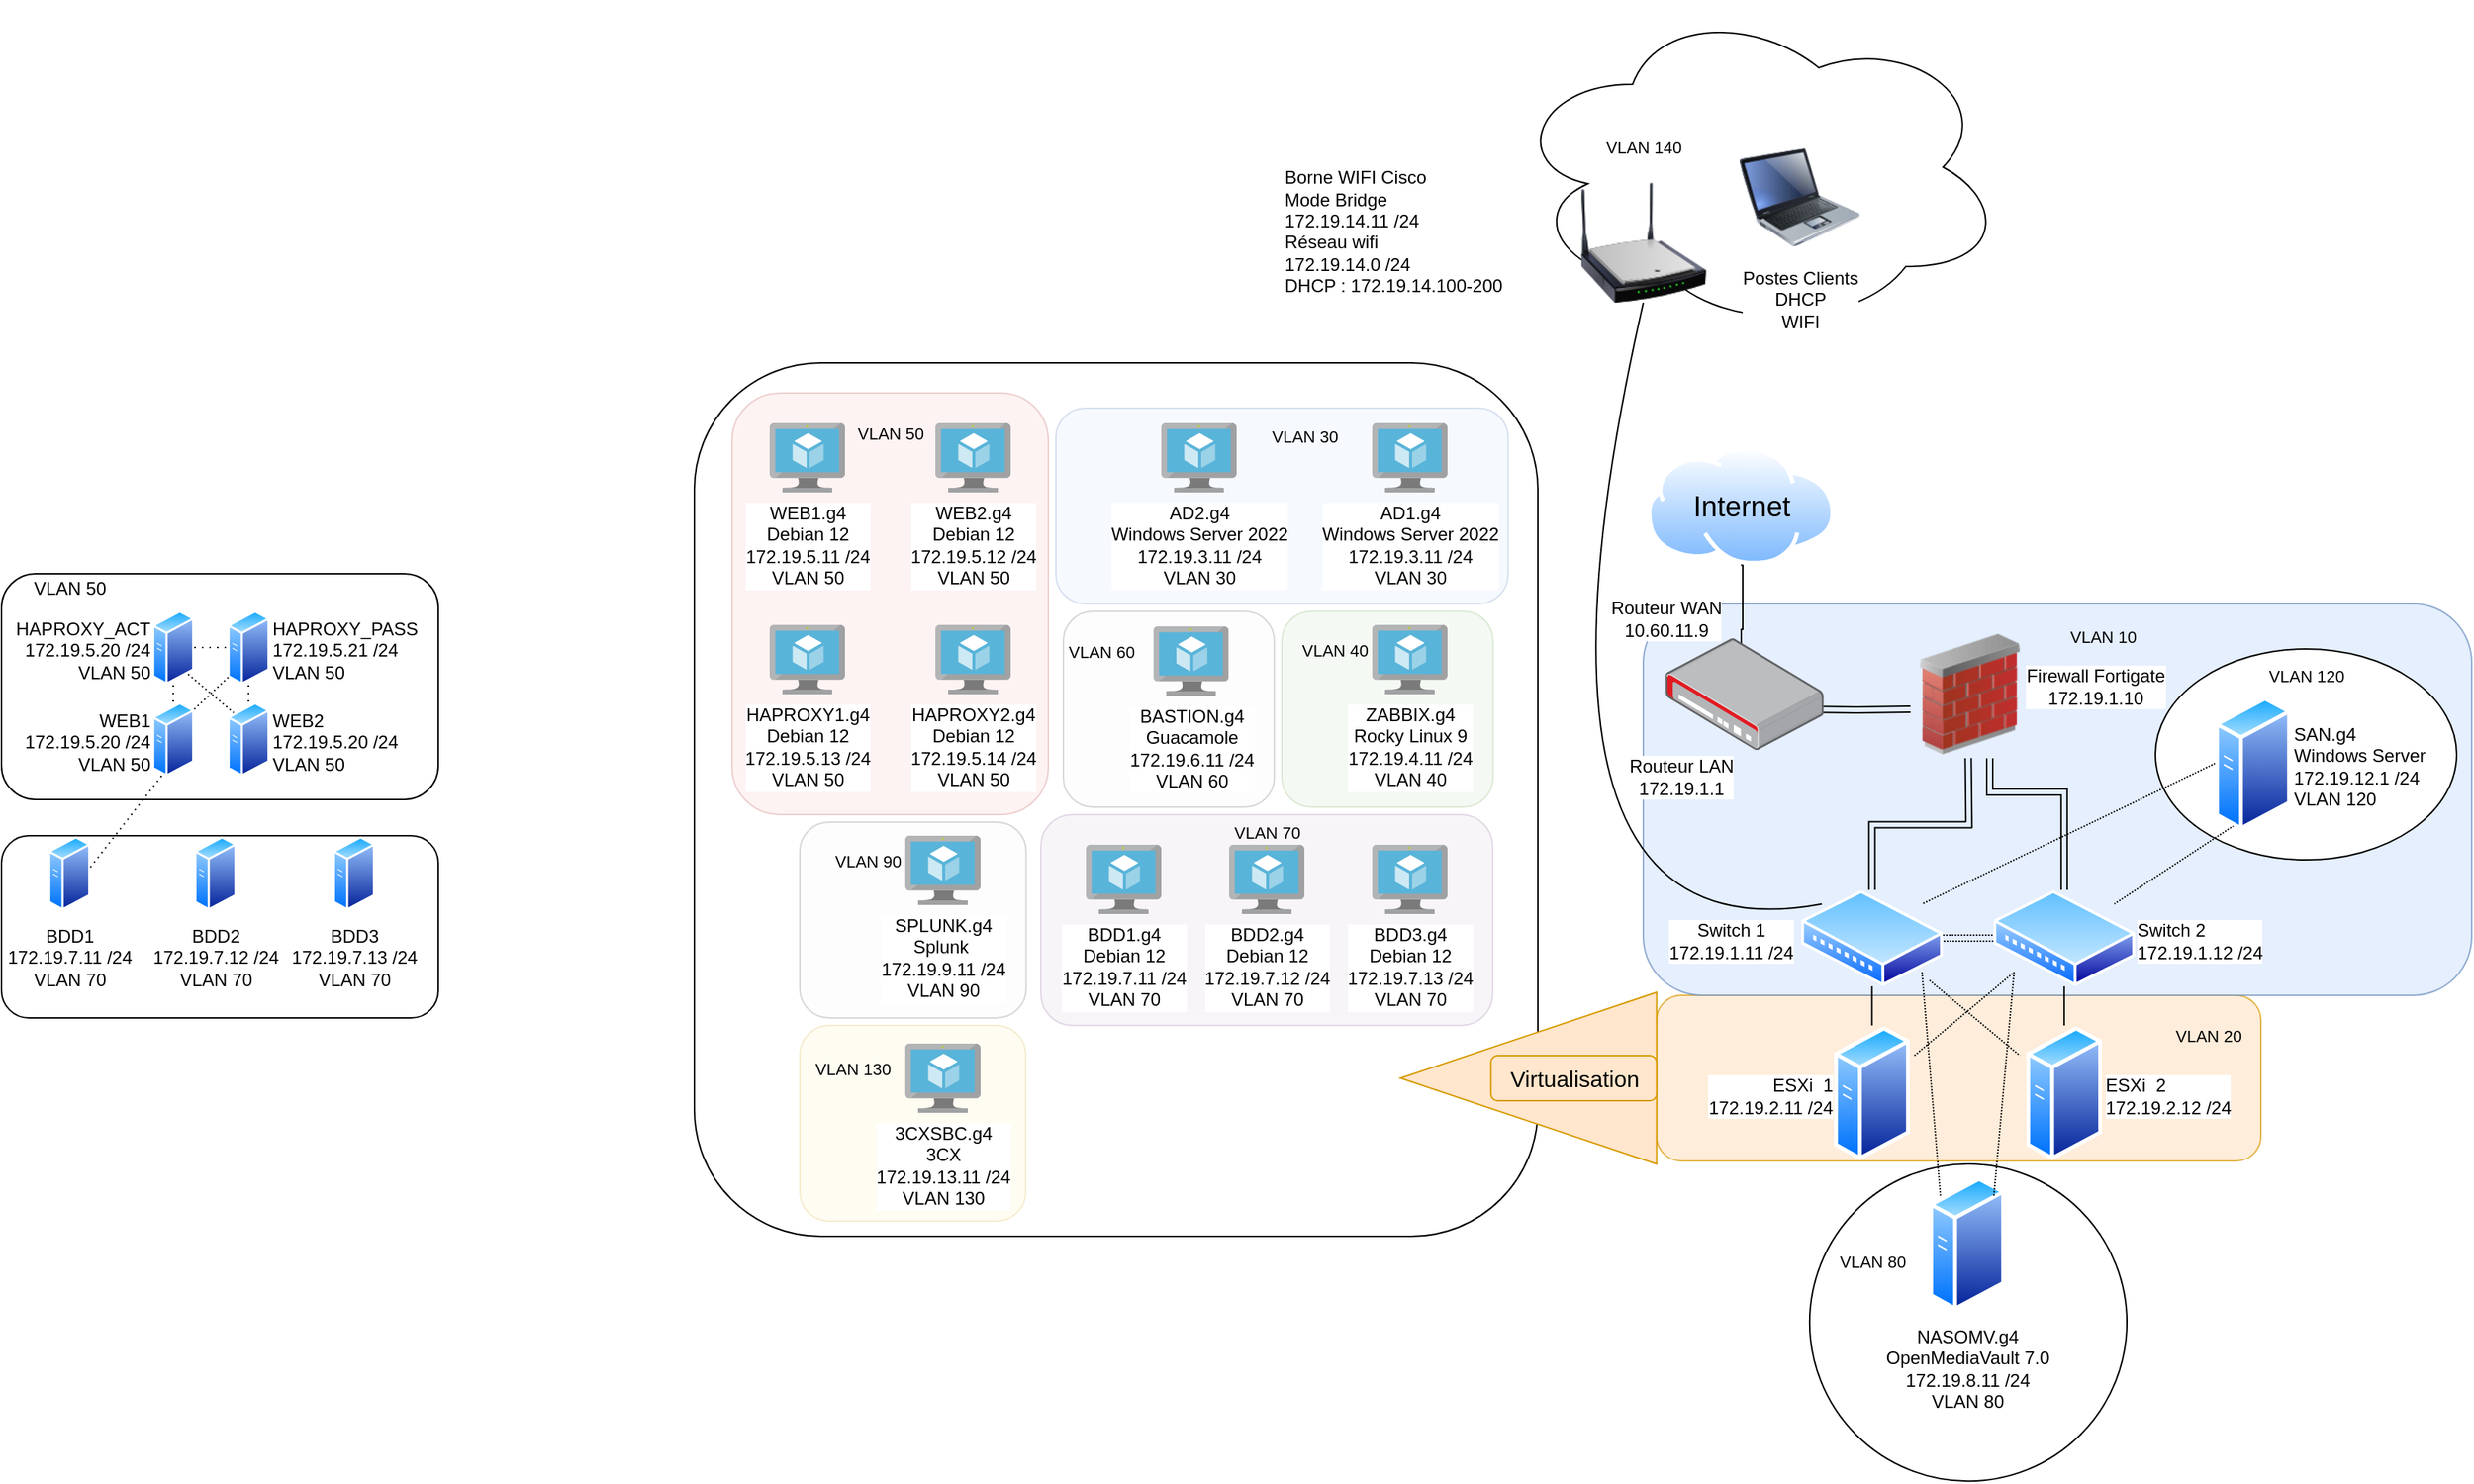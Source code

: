<mxfile version="24.0.4" type="github">
  <diagram id="6a731a19-8d31-9384-78a2-239565b7b9f0" name="Page-1">
    <mxGraphModel dx="1510" dy="355" grid="1" gridSize="10" guides="1" tooltips="1" connect="1" arrows="1" fold="1" page="1" pageScale="1" pageWidth="827" pageHeight="1169" background="none" math="0" shadow="0">
      <root>
        <mxCell id="0" />
        <mxCell id="1" parent="0" />
        <mxCell id="wJu-3R8auVmLP37UFHNM-27" value="" style="rounded=1;whiteSpace=wrap;html=1;" vertex="1" parent="1">
          <mxGeometry x="-740" y="450" width="290" height="150" as="geometry" />
        </mxCell>
        <mxCell id="tuR7kRBJpSU3F783J2GU-47" value="" style="ellipse;whiteSpace=wrap;html=1;aspect=fixed;" parent="1" vertex="1">
          <mxGeometry x="460.43" y="842" width="210.6" height="210.6" as="geometry" />
        </mxCell>
        <mxCell id="tuR7kRBJpSU3F783J2GU-42" value="NASOMV.g4&lt;br&gt;OpenMediaVault &lt;span class=&quot;w8qArf&quot;&gt;&lt;/span&gt;&lt;span&gt;&lt;span class=&quot;LrzXr kno-fv wHYlTd z8gr9e&quot;&gt;7.0&lt;/span&gt;&lt;/span&gt;&lt;div&gt;172.19.8.11 /24&lt;/div&gt;&lt;div&gt;VLAN 80&lt;br&gt; &lt;/div&gt;" style="image;aspect=fixed;perimeter=ellipsePerimeter;html=1;align=center;shadow=0;dashed=0;spacingTop=3;image=img/lib/active_directory/generic_server.svg;labelPosition=center;verticalLabelPosition=bottom;verticalAlign=top;" parent="1" vertex="1">
          <mxGeometry x="539.8" y="850" width="50.4" height="90" as="geometry" />
        </mxCell>
        <mxCell id="gzjT-cttMb3SWeKKo4pO-48" value="" style="rounded=1;whiteSpace=wrap;html=1;" parent="1" vertex="1">
          <mxGeometry x="-280" y="310" width="560" height="580" as="geometry" />
        </mxCell>
        <mxCell id="tuR7kRBJpSU3F783J2GU-5" value="" style="rounded=1;whiteSpace=wrap;html=1;fillColor=#dae8fc;strokeColor=#6c8ebf;opacity=25;" parent="1" vertex="1">
          <mxGeometry x="-40" y="340" width="300.25" height="130" as="geometry" />
        </mxCell>
        <mxCell id="gzjT-cttMb3SWeKKo4pO-51" value="" style="rounded=1;whiteSpace=wrap;html=1;opacity=70;fillColor=#ffe6cc;strokeColor=#d79b00;" parent="1" vertex="1">
          <mxGeometry x="358.81" y="730" width="401.19" height="110" as="geometry" />
        </mxCell>
        <mxCell id="gzjT-cttMb3SWeKKo4pO-50" value="" style="rounded=1;whiteSpace=wrap;html=1;opacity=70;fillColor=#dae8fc;strokeColor=#6c8ebf;" parent="1" vertex="1">
          <mxGeometry x="350" y="470" width="550" height="260" as="geometry" />
        </mxCell>
        <mxCell id="Wmm3kkMzlQUYRXntBYTg-2259" value="&lt;div&gt;AD1.g4&lt;/div&gt;Windows Server 2022&lt;br&gt;&lt;div&gt;172.19.3.11 /24&lt;/div&gt;&lt;div&gt;VLAN 30&lt;br&gt; &lt;/div&gt;" style="image;sketch=0;aspect=fixed;html=1;points=[];align=center;fontSize=12;image=img/lib/mscae/Virtual_Machine.svg;" parent="1" vertex="1">
          <mxGeometry x="170" y="350" width="50" height="46" as="geometry" />
        </mxCell>
        <mxCell id="gzjT-cttMb3SWeKKo4pO-6" style="edgeStyle=orthogonalEdgeStyle;rounded=0;orthogonalLoop=1;jettySize=auto;html=1;exitX=0.5;exitY=1;exitDx=0;exitDy=0;strokeColor=default;endArrow=none;endFill=0;" parent="1" source="gzjT-cttMb3SWeKKo4pO-1" edge="1">
          <mxGeometry relative="1" as="geometry">
            <Array as="points">
              <mxPoint x="416" y="487" />
              <mxPoint x="415" y="487" />
            </Array>
            <mxPoint x="415.034" y="500" as="targetPoint" />
          </mxGeometry>
        </mxCell>
        <mxCell id="gzjT-cttMb3SWeKKo4pO-1" value="Internet" style="image;aspect=fixed;perimeter=ellipsePerimeter;html=1;align=center;shadow=0;dashed=0;spacingTop=3;image=img/lib/active_directory/internet_cloud.svg;horizontal=1;verticalAlign=middle;labelPosition=center;verticalLabelPosition=middle;labelBackgroundColor=none;fontSize=19;" parent="1" vertex="1">
          <mxGeometry x="352.37" y="365.7" width="124.75" height="78.59" as="geometry" />
        </mxCell>
        <mxCell id="gzjT-cttMb3SWeKKo4pO-14" style="edgeStyle=orthogonalEdgeStyle;rounded=0;orthogonalLoop=1;jettySize=auto;html=1;exitX=1;exitY=0.5;exitDx=0;exitDy=0;endArrow=none;endFill=0;shape=link;entryX=0.005;entryY=0.625;entryDx=0;entryDy=0;entryPerimeter=0;" parent="1" target="DeXIBi9m1DXLvI47RcAH-1" edge="1">
          <mxGeometry relative="1" as="geometry">
            <mxPoint x="510" y="540" as="targetPoint" />
            <mxPoint x="454.75" y="540" as="sourcePoint" />
          </mxGeometry>
        </mxCell>
        <mxCell id="gzjT-cttMb3SWeKKo4pO-5" value="Routeur WAN&lt;br&gt;10.60.11.9" style="text;html=1;align=center;verticalAlign=middle;resizable=0;points=[];autosize=1;strokeColor=none;fillColor=none;labelBackgroundColor=default;" parent="1" vertex="1">
          <mxGeometry x="315" y="460" width="100" height="40" as="geometry" />
        </mxCell>
        <mxCell id="gzjT-cttMb3SWeKKo4pO-19" style="edgeStyle=orthogonalEdgeStyle;rounded=0;orthogonalLoop=1;jettySize=auto;html=1;exitX=1;exitY=0.5;exitDx=0;exitDy=0;entryX=0;entryY=0.5;entryDx=0;entryDy=0;endArrow=none;endFill=0;dashed=1;dashPattern=1 1;shape=link;" parent="1" source="gzjT-cttMb3SWeKKo4pO-15" target="gzjT-cttMb3SWeKKo4pO-18" edge="1">
          <mxGeometry relative="1" as="geometry" />
        </mxCell>
        <mxCell id="gzjT-cttMb3SWeKKo4pO-23" style="edgeStyle=orthogonalEdgeStyle;rounded=0;orthogonalLoop=1;jettySize=auto;html=1;exitX=0.5;exitY=0;exitDx=0;exitDy=0;endArrow=none;endFill=0;shape=link;" parent="1" source="gzjT-cttMb3SWeKKo4pO-15" edge="1">
          <mxGeometry relative="1" as="geometry">
            <mxPoint x="565.724" y="572.45" as="targetPoint" />
          </mxGeometry>
        </mxCell>
        <mxCell id="gzjT-cttMb3SWeKKo4pO-15" value="Switch 1 &lt;br&gt;&lt;div&gt;172.19.1.11 /24&lt;/div&gt;" style="image;aspect=fixed;perimeter=ellipsePerimeter;html=1;align=center;shadow=0;dashed=0;spacingTop=3;image=img/lib/active_directory/wiring_hub.svg;labelPosition=left;verticalLabelPosition=middle;verticalAlign=middle;" parent="1" vertex="1">
          <mxGeometry x="454.75" y="660" width="94.12" height="64" as="geometry" />
        </mxCell>
        <mxCell id="gzjT-cttMb3SWeKKo4pO-24" style="edgeStyle=orthogonalEdgeStyle;rounded=0;orthogonalLoop=1;jettySize=auto;html=1;exitX=0.5;exitY=0;exitDx=0;exitDy=0;endArrow=none;endFill=0;shape=link;" parent="1" source="gzjT-cttMb3SWeKKo4pO-18" edge="1">
          <mxGeometry relative="1" as="geometry">
            <mxPoint x="580" y="572.45" as="targetPoint" />
            <Array as="points">
              <mxPoint x="629" y="595" />
              <mxPoint x="580" y="595" />
            </Array>
          </mxGeometry>
        </mxCell>
        <mxCell id="gzjT-cttMb3SWeKKo4pO-18" value="&lt;div&gt;Switch 2&lt;/div&gt;&lt;div&gt;172.19.1.12  /24&lt;/div&gt;" style="image;aspect=fixed;perimeter=ellipsePerimeter;html=1;align=left;shadow=0;dashed=0;spacingTop=3;image=img/lib/active_directory/wiring_hub.svg;labelPosition=right;verticalLabelPosition=middle;verticalAlign=middle;" parent="1" vertex="1">
          <mxGeometry x="582.37" y="660" width="94.12" height="64" as="geometry" />
        </mxCell>
        <mxCell id="gzjT-cttMb3SWeKKo4pO-29" style="edgeStyle=orthogonalEdgeStyle;rounded=0;orthogonalLoop=1;jettySize=auto;html=1;exitX=0.5;exitY=0;exitDx=0;exitDy=0;entryX=0.5;entryY=1;entryDx=0;entryDy=0;endArrow=none;endFill=0;" parent="1" source="gzjT-cttMb3SWeKKo4pO-25" target="gzjT-cttMb3SWeKKo4pO-15" edge="1">
          <mxGeometry relative="1" as="geometry" />
        </mxCell>
        <mxCell id="tuR7kRBJpSU3F783J2GU-45" style="edgeStyle=none;curved=1;rounded=0;orthogonalLoop=1;jettySize=auto;html=1;exitX=1;exitY=1;exitDx=0;exitDy=0;entryX=0;entryY=0;entryDx=0;entryDy=0;fontSize=12;startSize=8;endSize=8;endArrow=none;endFill=0;dashed=1;dashPattern=1 1;" parent="1" source="gzjT-cttMb3SWeKKo4pO-15" target="tuR7kRBJpSU3F783J2GU-42" edge="1">
          <mxGeometry relative="1" as="geometry" />
        </mxCell>
        <mxCell id="gzjT-cttMb3SWeKKo4pO-25" value="ESXi&amp;nbsp; 1&lt;br&gt;172.19.2.11 /24" style="image;aspect=fixed;perimeter=ellipsePerimeter;html=1;align=right;shadow=0;dashed=0;spacingTop=3;image=img/lib/active_directory/generic_server.svg;labelPosition=left;verticalLabelPosition=middle;verticalAlign=middle;" parent="1" vertex="1">
          <mxGeometry x="476.61" y="750" width="50.4" height="90" as="geometry" />
        </mxCell>
        <mxCell id="gzjT-cttMb3SWeKKo4pO-30" style="edgeStyle=orthogonalEdgeStyle;rounded=0;orthogonalLoop=1;jettySize=auto;html=1;exitX=0.5;exitY=0;exitDx=0;exitDy=0;entryX=0.5;entryY=1;entryDx=0;entryDy=0;endArrow=none;endFill=0;" parent="1" source="gzjT-cttMb3SWeKKo4pO-26" target="gzjT-cttMb3SWeKKo4pO-18" edge="1">
          <mxGeometry relative="1" as="geometry" />
        </mxCell>
        <mxCell id="tuR7kRBJpSU3F783J2GU-46" style="edgeStyle=none;curved=1;rounded=0;orthogonalLoop=1;jettySize=auto;html=1;exitX=0;exitY=1;exitDx=0;exitDy=0;entryX=1;entryY=0;entryDx=0;entryDy=0;fontSize=12;startSize=8;endSize=8;endArrow=none;endFill=0;dashed=1;dashPattern=1 1;" parent="1" source="gzjT-cttMb3SWeKKo4pO-18" target="tuR7kRBJpSU3F783J2GU-42" edge="1">
          <mxGeometry relative="1" as="geometry" />
        </mxCell>
        <mxCell id="gzjT-cttMb3SWeKKo4pO-26" value="ESXi&amp;nbsp; 2&lt;br&gt;&lt;div&gt;172.19.2.12 /24&lt;/div&gt;" style="image;aspect=fixed;perimeter=ellipsePerimeter;html=1;align=left;shadow=0;dashed=0;spacingTop=3;image=img/lib/active_directory/generic_server.svg;labelPosition=right;verticalLabelPosition=middle;verticalAlign=middle;" parent="1" vertex="1">
          <mxGeometry x="604.23" y="750" width="50.4" height="90" as="geometry" />
        </mxCell>
        <mxCell id="gzjT-cttMb3SWeKKo4pO-34" value="" style="edgeStyle=none;orthogonalLoop=1;jettySize=auto;html=1;rounded=0;entryX=0;entryY=1;entryDx=0;entryDy=0;endArrow=none;endFill=0;dashed=1;dashPattern=1 1;" parent="1" target="gzjT-cttMb3SWeKKo4pO-18" edge="1">
          <mxGeometry width="100" relative="1" as="geometry">
            <mxPoint x="530" y="770" as="sourcePoint" />
            <mxPoint x="330" y="820" as="targetPoint" />
            <Array as="points" />
          </mxGeometry>
        </mxCell>
        <mxCell id="gzjT-cttMb3SWeKKo4pO-35" value="" style="edgeStyle=none;orthogonalLoop=1;jettySize=auto;html=1;rounded=0;endArrow=none;endFill=0;dashed=1;dashPattern=1 1;" parent="1" edge="1">
          <mxGeometry width="100" relative="1" as="geometry">
            <mxPoint x="540" y="720" as="sourcePoint" />
            <mxPoint x="600" y="770" as="targetPoint" />
            <Array as="points" />
          </mxGeometry>
        </mxCell>
        <mxCell id="gzjT-cttMb3SWeKKo4pO-43" value="" style="triangle;whiteSpace=wrap;html=1;rotation=-180;fillColor=#ffe6cc;strokeColor=#d79b00;" parent="1" vertex="1">
          <mxGeometry x="188.81" y="728" width="170" height="114" as="geometry" />
        </mxCell>
        <mxCell id="gzjT-cttMb3SWeKKo4pO-45" value="&lt;div style=&quot;font-size: 15px;&quot;&gt;Virtualisation&lt;/div&gt;" style="text;html=1;align=center;verticalAlign=middle;resizable=0;points=[];autosize=1;strokeColor=#d79b00;fillColor=#ffe6cc;strokeWidth=1;perimeterSpacing=1;rounded=1;glass=0;shadow=0;textShadow=0;fontSize=30;" parent="1" vertex="1">
          <mxGeometry x="248.81" y="770" width="110" height="30" as="geometry" />
        </mxCell>
        <mxCell id="tuR7kRBJpSU3F783J2GU-1" value="AD2.g4&lt;br&gt;Windows Server 2022&lt;br&gt;&lt;div&gt;172.19.3.11 /24&lt;/div&gt;&lt;div&gt;VLAN 30&lt;br&gt; &lt;/div&gt;" style="image;sketch=0;aspect=fixed;html=1;points=[];align=center;fontSize=12;image=img/lib/mscae/Virtual_Machine.svg;" parent="1" vertex="1">
          <mxGeometry x="30" y="350" width="50" height="46" as="geometry" />
        </mxCell>
        <mxCell id="tuR7kRBJpSU3F783J2GU-6" value="&lt;font style=&quot;font-size: 11px;&quot;&gt;VLAN 30&lt;/font&gt;" style="text;html=1;align=center;verticalAlign=middle;resizable=0;points=[];autosize=1;strokeColor=none;fillColor=none;fontSize=16;" parent="1" vertex="1">
          <mxGeometry x="90" y="342.45" width="70" height="30" as="geometry" />
        </mxCell>
        <mxCell id="tuR7kRBJpSU3F783J2GU-7" value="&lt;div&gt;&lt;font style=&quot;font-size: 11px;&quot;&gt;VLAN 20&lt;/font&gt;&lt;/div&gt;" style="text;html=1;align=center;verticalAlign=middle;resizable=0;points=[];autosize=1;strokeColor=none;fillColor=none;fontSize=16;" parent="1" vertex="1">
          <mxGeometry x="690" y="740" width="70" height="30" as="geometry" />
        </mxCell>
        <mxCell id="tuR7kRBJpSU3F783J2GU-8" value="&lt;font style=&quot;font-size: 11px;&quot;&gt;VLAN 10&lt;/font&gt;" style="text;html=1;align=center;verticalAlign=middle;resizable=0;points=[];autosize=1;strokeColor=none;fillColor=none;fontSize=16;" parent="1" vertex="1">
          <mxGeometry x="620" y="475.0" width="70" height="30" as="geometry" />
        </mxCell>
        <mxCell id="tuR7kRBJpSU3F783J2GU-9" value="" style="rounded=1;whiteSpace=wrap;html=1;fillColor=#d5e8d4;strokeColor=#82b366;opacity=25;" parent="1" vertex="1">
          <mxGeometry x="110" y="475" width="140.25" height="130" as="geometry" />
        </mxCell>
        <mxCell id="tuR7kRBJpSU3F783J2GU-10" value="ZABBIX.g4&lt;br&gt;Rocky Linux 9&lt;br&gt;&lt;div&gt;172.19.4.11 /24&lt;/div&gt;&lt;div&gt;VLAN 40&lt;br&gt; &lt;/div&gt;" style="image;sketch=0;aspect=fixed;html=1;points=[];align=center;fontSize=12;image=img/lib/mscae/Virtual_Machine.svg;" parent="1" vertex="1">
          <mxGeometry x="170" y="484" width="50" height="46" as="geometry" />
        </mxCell>
        <mxCell id="tuR7kRBJpSU3F783J2GU-19" value="" style="rounded=1;whiteSpace=wrap;html=1;opacity=25;fillColor=#f8cecc;strokeColor=#b85450;" parent="1" vertex="1">
          <mxGeometry x="-255" y="330" width="210" height="280" as="geometry" />
        </mxCell>
        <mxCell id="tuR7kRBJpSU3F783J2GU-11" value="&lt;font style=&quot;font-size: 11px;&quot;&gt;VLAN 40&lt;/font&gt;" style="text;html=1;align=center;verticalAlign=middle;resizable=0;points=[];autosize=1;strokeColor=none;fillColor=none;fontSize=16;" parent="1" vertex="1">
          <mxGeometry x="110" y="484" width="70" height="30" as="geometry" />
        </mxCell>
        <mxCell id="tuR7kRBJpSU3F783J2GU-15" value="WEB1.g4&lt;br&gt;Debian 12&lt;br&gt;&lt;div&gt;172.19.5.11 /24&lt;/div&gt;&lt;div&gt;VLAN 50&lt;br&gt; &lt;/div&gt;" style="image;sketch=0;aspect=fixed;html=1;points=[];align=center;fontSize=12;image=img/lib/mscae/Virtual_Machine.svg;" parent="1" vertex="1">
          <mxGeometry x="-230" y="350" width="50" height="46" as="geometry" />
        </mxCell>
        <mxCell id="tuR7kRBJpSU3F783J2GU-16" value="WEB2.g4&lt;br&gt;Debian 12&lt;br&gt;&lt;div&gt;172.19.5.12 /24&lt;/div&gt;&lt;div&gt;VLAN 50&lt;br&gt; &lt;/div&gt;" style="image;sketch=0;aspect=fixed;html=1;points=[];align=center;fontSize=12;image=img/lib/mscae/Virtual_Machine.svg;" parent="1" vertex="1">
          <mxGeometry x="-120" y="350" width="50" height="46" as="geometry" />
        </mxCell>
        <mxCell id="tuR7kRBJpSU3F783J2GU-17" value="HAPROXY1.g4&lt;br&gt;Debian 12&lt;br&gt;&lt;div&gt;172.19.5.13 /24&lt;/div&gt;&lt;div&gt;VLAN 50&lt;br&gt; &lt;/div&gt;" style="image;sketch=0;aspect=fixed;html=1;points=[];align=center;fontSize=12;image=img/lib/mscae/Virtual_Machine.svg;" parent="1" vertex="1">
          <mxGeometry x="-230" y="484" width="50" height="46" as="geometry" />
        </mxCell>
        <mxCell id="tuR7kRBJpSU3F783J2GU-18" value="HAPROXY2.g4&lt;br&gt;Debian 12&lt;br&gt;&lt;div&gt;172.19.5.14 /24&lt;/div&gt;&lt;div&gt;VLAN 50&lt;br&gt; &lt;/div&gt;" style="image;sketch=0;aspect=fixed;html=1;points=[];align=center;fontSize=12;image=img/lib/mscae/Virtual_Machine.svg;" parent="1" vertex="1">
          <mxGeometry x="-120" y="484" width="50" height="46" as="geometry" />
        </mxCell>
        <mxCell id="tuR7kRBJpSU3F783J2GU-20" value="&lt;font style=&quot;font-size: 11px;&quot;&gt;VLAN 50&lt;/font&gt;" style="text;html=1;align=center;verticalAlign=middle;resizable=0;points=[];autosize=1;strokeColor=none;fillColor=none;fontSize=16;" parent="1" vertex="1">
          <mxGeometry x="-185" y="340" width="70" height="30" as="geometry" />
        </mxCell>
        <mxCell id="tuR7kRBJpSU3F783J2GU-26" value="" style="rounded=1;whiteSpace=wrap;html=1;fillColor=#e1d5e7;strokeColor=#9673a6;opacity=25;" parent="1" vertex="1">
          <mxGeometry x="-50" y="610" width="300" height="140" as="geometry" />
        </mxCell>
        <mxCell id="tuR7kRBJpSU3F783J2GU-21" value="BDD1.g4&lt;br&gt;Debian 12&lt;br&gt;&lt;div&gt;172.19.7.11 /24&lt;/div&gt;&lt;div&gt;VLAN 70&lt;br&gt; &lt;/div&gt;" style="image;sketch=0;aspect=fixed;html=1;points=[];align=center;fontSize=12;image=img/lib/mscae/Virtual_Machine.svg;" parent="1" vertex="1">
          <mxGeometry x="-20" y="630" width="50" height="46" as="geometry" />
        </mxCell>
        <mxCell id="tuR7kRBJpSU3F783J2GU-24" value="BDD2.g4&lt;br&gt;Debian 12&lt;br&gt;&lt;div&gt;172.19.7.12 /24&lt;/div&gt;&lt;div&gt;VLAN 70&lt;br&gt; &lt;/div&gt;" style="image;sketch=0;aspect=fixed;html=1;points=[];align=center;fontSize=12;image=img/lib/mscae/Virtual_Machine.svg;" parent="1" vertex="1">
          <mxGeometry x="75" y="630" width="50" height="46" as="geometry" />
        </mxCell>
        <mxCell id="tuR7kRBJpSU3F783J2GU-25" value="BDD3.g4&lt;br&gt;Debian 12&lt;br&gt;&lt;div&gt;172.19.7.13 /24&lt;/div&gt;&lt;div&gt;VLAN 70&lt;br&gt; &lt;/div&gt;" style="image;sketch=0;aspect=fixed;html=1;points=[];align=center;fontSize=12;image=img/lib/mscae/Virtual_Machine.svg;" parent="1" vertex="1">
          <mxGeometry x="170" y="630" width="50" height="46" as="geometry" />
        </mxCell>
        <mxCell id="tuR7kRBJpSU3F783J2GU-28" value="&lt;font style=&quot;font-size: 11px;&quot;&gt;VLAN 70&lt;/font&gt;" style="text;html=1;align=center;verticalAlign=middle;resizable=0;points=[];autosize=1;strokeColor=none;fillColor=none;fontSize=16;" parent="1" vertex="1">
          <mxGeometry x="65" y="605" width="70" height="30" as="geometry" />
        </mxCell>
        <mxCell id="tuR7kRBJpSU3F783J2GU-30" value="&lt;font style=&quot;font-size: 11px;&quot;&gt;VLAN 80&lt;/font&gt;" style="text;html=1;align=center;verticalAlign=middle;resizable=0;points=[];autosize=1;strokeColor=none;fillColor=none;fontSize=16;" parent="1" vertex="1">
          <mxGeometry x="466.81" y="890" width="70" height="30" as="geometry" />
        </mxCell>
        <mxCell id="tuR7kRBJpSU3F783J2GU-31" value="" style="rounded=1;whiteSpace=wrap;html=1;fillColor=#f5f5f5;strokeColor=#666666;opacity=25;fontColor=#333333;" parent="1" vertex="1">
          <mxGeometry x="-210" y="615" width="150.25" height="130" as="geometry" />
        </mxCell>
        <mxCell id="tuR7kRBJpSU3F783J2GU-32" value="SPLUNK.g4&lt;br&gt;Splunk&amp;nbsp; &lt;br&gt;&lt;span class=&quot;w8qArf&quot;&gt;&lt;/span&gt;&lt;span&gt;&lt;span class=&quot;LrzXr kno-fv wHYlTd z8gr9e&quot;&gt;&lt;/span&gt;&lt;/span&gt;&lt;div&gt;172.19.9.11 /24&lt;/div&gt;&lt;div&gt;VLAN 90&lt;br&gt; &lt;/div&gt;" style="image;sketch=0;aspect=fixed;html=1;points=[];align=center;fontSize=12;image=img/lib/mscae/Virtual_Machine.svg;" parent="1" vertex="1">
          <mxGeometry x="-140" y="624" width="50" height="46" as="geometry" />
        </mxCell>
        <mxCell id="tuR7kRBJpSU3F783J2GU-33" value="&lt;font style=&quot;font-size: 11px;&quot;&gt;VLAN 90&lt;/font&gt;" style="text;html=1;align=center;verticalAlign=middle;resizable=0;points=[];autosize=1;strokeColor=none;fillColor=none;fontSize=16;" parent="1" vertex="1">
          <mxGeometry x="-200" y="624" width="70" height="30" as="geometry" />
        </mxCell>
        <mxCell id="tuR7kRBJpSU3F783J2GU-34" value="" style="rounded=1;whiteSpace=wrap;html=1;fillColor=#f5f5f5;strokeColor=#666666;opacity=25;fontColor=#333333;" parent="1" vertex="1">
          <mxGeometry x="-35" y="475" width="140" height="130" as="geometry" />
        </mxCell>
        <mxCell id="tuR7kRBJpSU3F783J2GU-35" value="BASTION.g4&lt;br&gt;Guacamole&lt;br&gt;&lt;span class=&quot;w8qArf&quot;&gt;&lt;/span&gt;&lt;span&gt;&lt;span class=&quot;LrzXr kno-fv wHYlTd z8gr9e&quot;&gt;&lt;/span&gt;&lt;/span&gt;&lt;div&gt;172.19.6.11 /24&lt;/div&gt;&lt;div&gt;VLAN 60&lt;br&gt; &lt;/div&gt;" style="image;sketch=0;aspect=fixed;html=1;points=[];align=center;fontSize=12;image=img/lib/mscae/Virtual_Machine.svg;" parent="1" vertex="1">
          <mxGeometry x="24.75" y="485" width="50" height="46" as="geometry" />
        </mxCell>
        <mxCell id="tuR7kRBJpSU3F783J2GU-36" value="&lt;font style=&quot;font-size: 11px;&quot;&gt;VLAN 60&lt;/font&gt;" style="text;html=1;align=center;verticalAlign=middle;resizable=0;points=[];autosize=1;strokeColor=none;fillColor=none;fontSize=16;" parent="1" vertex="1">
          <mxGeometry x="-45" y="485" width="70" height="30" as="geometry" />
        </mxCell>
        <mxCell id="tuR7kRBJpSU3F783J2GU-48" value="" style="ellipse;whiteSpace=wrap;html=1;" parent="1" vertex="1">
          <mxGeometry x="690" y="500" width="200" height="140" as="geometry" />
        </mxCell>
        <mxCell id="tuR7kRBJpSU3F783J2GU-50" style="edgeStyle=none;curved=1;rounded=0;orthogonalLoop=1;jettySize=auto;html=1;exitX=0.25;exitY=1;exitDx=0;exitDy=0;entryX=1;entryY=0;entryDx=0;entryDy=0;fontSize=12;startSize=8;endSize=8;endArrow=none;endFill=0;dashed=1;dashPattern=1 1;" parent="1" source="tuR7kRBJpSU3F783J2GU-49" target="gzjT-cttMb3SWeKKo4pO-18" edge="1">
          <mxGeometry relative="1" as="geometry" />
        </mxCell>
        <mxCell id="tuR7kRBJpSU3F783J2GU-51" style="edgeStyle=none;curved=1;rounded=0;orthogonalLoop=1;jettySize=auto;html=1;exitX=0;exitY=0.5;exitDx=0;exitDy=0;entryX=1;entryY=0;entryDx=0;entryDy=0;fontSize=12;startSize=8;endSize=8;endArrow=none;endFill=0;dashed=1;dashPattern=1 1;" parent="1" source="tuR7kRBJpSU3F783J2GU-49" target="gzjT-cttMb3SWeKKo4pO-15" edge="1">
          <mxGeometry relative="1" as="geometry" />
        </mxCell>
        <mxCell id="tuR7kRBJpSU3F783J2GU-49" value="&lt;div&gt;SAN.g4&lt;/div&gt;&lt;div&gt;Windows Server &lt;br&gt;&lt;/div&gt;&lt;div&gt;172.19.12.1 /24&lt;/div&gt;&lt;div&gt;VLAN 120&lt;br&gt; &lt;/div&gt;" style="image;aspect=fixed;perimeter=ellipsePerimeter;html=1;align=left;shadow=0;dashed=0;spacingTop=3;image=img/lib/active_directory/generic_server.svg;labelPosition=right;verticalLabelPosition=middle;verticalAlign=middle;" parent="1" vertex="1">
          <mxGeometry x="729.6" y="531" width="50.4" height="90" as="geometry" />
        </mxCell>
        <mxCell id="tuR7kRBJpSU3F783J2GU-52" value="&lt;font style=&quot;font-size: 11px;&quot;&gt;VLAN 120&lt;/font&gt;" style="text;html=1;align=center;verticalAlign=middle;resizable=0;points=[];autosize=1;strokeColor=none;fillColor=none;fontSize=16;" parent="1" vertex="1">
          <mxGeometry x="755" y="501.0" width="70" height="30" as="geometry" />
        </mxCell>
        <mxCell id="tuR7kRBJpSU3F783J2GU-53" value="" style="rounded=1;whiteSpace=wrap;html=1;fillColor=#fff2cc;strokeColor=#d6b656;opacity=25;" parent="1" vertex="1">
          <mxGeometry x="-210" y="750" width="150" height="130" as="geometry" />
        </mxCell>
        <mxCell id="tuR7kRBJpSU3F783J2GU-59" value="" style="ellipse;shape=cloud;whiteSpace=wrap;html=1;" parent="1" vertex="1">
          <mxGeometry x="260.45" y="70" width="329.75" height="220" as="geometry" />
        </mxCell>
        <mxCell id="tuR7kRBJpSU3F783J2GU-54" value="3CXSBC.g4&lt;br&gt;3CX&lt;br&gt;&lt;span class=&quot;w8qArf&quot;&gt;&lt;/span&gt;&lt;span&gt;&lt;span class=&quot;LrzXr kno-fv wHYlTd z8gr9e&quot;&gt;&lt;/span&gt;&lt;/span&gt;&lt;div&gt;172.19.13.11 /24&lt;/div&gt;&lt;div&gt;VLAN 130&lt;br&gt; &lt;/div&gt;" style="image;sketch=0;aspect=fixed;html=1;points=[];align=center;fontSize=12;image=img/lib/mscae/Virtual_Machine.svg;" parent="1" vertex="1">
          <mxGeometry x="-140" y="762" width="50" height="46" as="geometry" />
        </mxCell>
        <mxCell id="tuR7kRBJpSU3F783J2GU-55" value="&lt;font style=&quot;font-size: 11px;&quot;&gt;VLAN 130&lt;/font&gt;" style="text;html=1;align=center;verticalAlign=middle;resizable=0;points=[];autosize=1;strokeColor=none;fillColor=none;fontSize=16;" parent="1" vertex="1">
          <mxGeometry x="-210" y="762" width="70" height="30" as="geometry" />
        </mxCell>
        <mxCell id="tuR7kRBJpSU3F783J2GU-56" value="&lt;div align=&quot;left&quot;&gt;Borne WIFI Cisco&lt;/div&gt;&lt;div align=&quot;left&quot;&gt;Mode Bridge&lt;/div&gt;&lt;div align=&quot;left&quot;&gt;172.19.14.11 /24&lt;/div&gt;&lt;div align=&quot;left&quot;&gt;Réseau wifi &lt;br&gt;172.19.14.0 /24&lt;br&gt;DHCP : 172.19.14.100-200&lt;br&gt;&lt;/div&gt;&lt;div align=&quot;left&quot;&gt;&lt;br&gt;&lt;/div&gt;" style="image;html=1;image=img/lib/clip_art/networking/Wireless_Router_N_128x128.png;labelPosition=left;verticalLabelPosition=middle;align=left;verticalAlign=middle;" parent="1" vertex="1">
          <mxGeometry x="270" y="190" width="160" height="80" as="geometry" />
        </mxCell>
        <mxCell id="tuR7kRBJpSU3F783J2GU-57" style="edgeStyle=none;curved=1;rounded=0;orthogonalLoop=1;jettySize=auto;html=1;exitX=0;exitY=0;exitDx=0;exitDy=0;fontSize=12;startSize=8;endSize=8;entryX=0.5;entryY=1;entryDx=0;entryDy=0;endArrow=none;endFill=0;" parent="1" source="gzjT-cttMb3SWeKKo4pO-15" target="tuR7kRBJpSU3F783J2GU-56" edge="1">
          <mxGeometry relative="1" as="geometry">
            <mxPoint x="310" y="480" as="targetPoint" />
            <Array as="points">
              <mxPoint x="250" y="710" />
            </Array>
          </mxGeometry>
        </mxCell>
        <mxCell id="tuR7kRBJpSU3F783J2GU-60" value="&lt;div&gt;Postes Clients&lt;/div&gt;&lt;div&gt;DHCP&lt;/div&gt;&lt;div&gt;WIFI&lt;br&gt;&lt;/div&gt;" style="image;html=1;image=img/lib/clip_art/computers/Laptop_128x128.png" parent="1" vertex="1">
          <mxGeometry x="414" y="160" width="80" height="80" as="geometry" />
        </mxCell>
        <mxCell id="tuR7kRBJpSU3F783J2GU-61" value="&lt;font style=&quot;font-size: 11px;&quot;&gt;VLAN 140&lt;/font&gt;" style="text;html=1;align=center;verticalAlign=middle;resizable=0;points=[];autosize=1;strokeColor=none;fillColor=none;fontSize=16;" parent="1" vertex="1">
          <mxGeometry x="315" y="150.0" width="70" height="30" as="geometry" />
        </mxCell>
        <mxCell id="DeXIBi9m1DXLvI47RcAH-1" value="" style="image;html=1;image=img/lib/clip_art/networking/Firewall_02_128x128.png" parent="1" vertex="1">
          <mxGeometry x="527.01" y="490" width="80" height="80" as="geometry" />
        </mxCell>
        <mxCell id="DeXIBi9m1DXLvI47RcAH-3" value="" style="image;points=[];aspect=fixed;html=1;align=center;shadow=0;dashed=0;image=img/lib/allied_telesis/security/Router_VPN.svg;" parent="1" vertex="1">
          <mxGeometry x="364.68" y="492.7" width="105.12" height="74.6" as="geometry" />
        </mxCell>
        <mxCell id="DeXIBi9m1DXLvI47RcAH-5" value="&lt;div&gt;Routeur LAN&lt;/div&gt;&lt;div&gt;172.19.1.1&lt;br&gt;&lt;/div&gt;" style="text;html=1;align=center;verticalAlign=middle;resizable=0;points=[];autosize=1;strokeColor=none;fillColor=none;labelBackgroundColor=default;" parent="1" vertex="1">
          <mxGeometry x="330" y="565" width="90" height="40" as="geometry" />
        </mxCell>
        <mxCell id="DeXIBi9m1DXLvI47RcAH-6" value="&lt;div&gt;Firewall Fortigate&lt;br&gt;172.19.1.10&lt;br&gt;&lt;/div&gt;" style="text;html=1;align=center;verticalAlign=middle;resizable=0;points=[];autosize=1;strokeColor=none;fillColor=none;labelBackgroundColor=default;" parent="1" vertex="1">
          <mxGeometry x="590.2" y="505" width="120" height="40" as="geometry" />
        </mxCell>
        <mxCell id="wJu-3R8auVmLP37UFHNM-8" style="edgeStyle=orthogonalEdgeStyle;rounded=0;orthogonalLoop=1;jettySize=auto;html=1;exitX=1;exitY=0.5;exitDx=0;exitDy=0;entryX=0;entryY=0.5;entryDx=0;entryDy=0;endArrow=none;endFill=0;dashed=1;dashPattern=1 4;" edge="1" parent="1" source="wJu-3R8auVmLP37UFHNM-2" target="wJu-3R8auVmLP37UFHNM-3">
          <mxGeometry relative="1" as="geometry" />
        </mxCell>
        <mxCell id="wJu-3R8auVmLP37UFHNM-2" value="&lt;div&gt;HAPROXY_ACT&lt;/div&gt;&lt;div&gt;172.19.5.20 /24&lt;br&gt;VLAN 50&lt;/div&gt;" style="image;aspect=fixed;perimeter=ellipsePerimeter;html=1;align=right;shadow=0;dashed=0;spacingTop=3;image=img/lib/active_directory/generic_server.svg;labelPosition=left;verticalLabelPosition=middle;verticalAlign=middle;" vertex="1" parent="1">
          <mxGeometry x="-640" y="474" width="28.0" height="50" as="geometry" />
        </mxCell>
        <mxCell id="wJu-3R8auVmLP37UFHNM-3" value="&lt;div&gt;HAPROXY_PASS&lt;/div&gt;&lt;div&gt;172.19.5.21 /24&lt;br&gt;VLAN 50&lt;/div&gt;" style="image;aspect=fixed;perimeter=ellipsePerimeter;html=1;align=left;shadow=0;dashed=0;spacingTop=3;image=img/lib/active_directory/generic_server.svg;labelPosition=right;verticalLabelPosition=middle;verticalAlign=middle;imageBorder=none;imageBackground=none;" vertex="1" parent="1">
          <mxGeometry x="-590" y="474" width="28.0" height="50" as="geometry" />
        </mxCell>
        <mxCell id="wJu-3R8auVmLP37UFHNM-4" value="&lt;div&gt;WEB1&lt;br&gt;&lt;/div&gt;&lt;div&gt;172.19.5.20 /24&lt;br&gt;VLAN 50&lt;/div&gt;" style="image;aspect=fixed;perimeter=ellipsePerimeter;html=1;align=right;shadow=0;dashed=0;spacingTop=3;image=img/lib/active_directory/generic_server.svg;labelPosition=left;verticalLabelPosition=middle;verticalAlign=middle;" vertex="1" parent="1">
          <mxGeometry x="-640" y="535" width="28.0" height="50" as="geometry" />
        </mxCell>
        <mxCell id="wJu-3R8auVmLP37UFHNM-5" value="&lt;div&gt;WEB2&lt;br&gt;&lt;/div&gt;&lt;div&gt;172.19.5.20 /24&lt;br&gt;VLAN 50&lt;/div&gt;" style="image;aspect=fixed;perimeter=ellipsePerimeter;html=1;align=left;shadow=0;dashed=0;spacingTop=3;image=img/lib/active_directory/generic_server.svg;labelPosition=right;verticalLabelPosition=middle;verticalAlign=middle;" vertex="1" parent="1">
          <mxGeometry x="-590" y="535" width="28.0" height="50" as="geometry" />
        </mxCell>
        <mxCell id="wJu-3R8auVmLP37UFHNM-9" style="edgeStyle=orthogonalEdgeStyle;rounded=0;orthogonalLoop=1;jettySize=auto;html=1;exitX=0.5;exitY=0;exitDx=0;exitDy=0;entryX=0.5;entryY=1;entryDx=0;entryDy=0;endArrow=none;endFill=0;dashed=1;dashPattern=1 4;" edge="1" parent="1" source="wJu-3R8auVmLP37UFHNM-5" target="wJu-3R8auVmLP37UFHNM-3">
          <mxGeometry relative="1" as="geometry">
            <mxPoint x="-602" y="509" as="sourcePoint" />
            <mxPoint x="-580" y="509" as="targetPoint" />
          </mxGeometry>
        </mxCell>
        <mxCell id="wJu-3R8auVmLP37UFHNM-23" style="edgeStyle=orthogonalEdgeStyle;rounded=0;orthogonalLoop=1;jettySize=auto;html=1;entryX=0.5;entryY=1;entryDx=0;entryDy=0;endArrow=none;endFill=0;dashed=1;dashPattern=1 4;exitX=0.5;exitY=0;exitDx=0;exitDy=0;" edge="1" parent="1" source="wJu-3R8auVmLP37UFHNM-4" target="wJu-3R8auVmLP37UFHNM-2">
          <mxGeometry relative="1" as="geometry">
            <mxPoint x="-626" y="540" as="sourcePoint" />
            <mxPoint x="-566" y="534" as="targetPoint" />
          </mxGeometry>
        </mxCell>
        <mxCell id="wJu-3R8auVmLP37UFHNM-25" value="" style="endArrow=none;dashed=1;html=1;dashPattern=1 2;strokeWidth=1;rounded=0;entryX=0.024;entryY=0.893;entryDx=0;entryDy=0;entryPerimeter=0;" edge="1" parent="1" target="wJu-3R8auVmLP37UFHNM-3">
          <mxGeometry width="50" height="50" relative="1" as="geometry">
            <mxPoint x="-612" y="540" as="sourcePoint" />
            <mxPoint x="-582" y="510" as="targetPoint" />
          </mxGeometry>
        </mxCell>
        <mxCell id="wJu-3R8auVmLP37UFHNM-26" value="" style="endArrow=none;dashed=1;html=1;dashPattern=1 2;strokeWidth=1;rounded=0;entryX=0;entryY=0;entryDx=0;entryDy=0;exitX=1;exitY=1;exitDx=0;exitDy=0;" edge="1" parent="1" source="wJu-3R8auVmLP37UFHNM-2" target="wJu-3R8auVmLP37UFHNM-5">
          <mxGeometry width="50" height="50" relative="1" as="geometry">
            <mxPoint x="-602" y="550" as="sourcePoint" />
            <mxPoint x="-579" y="529" as="targetPoint" />
          </mxGeometry>
        </mxCell>
        <mxCell id="wJu-3R8auVmLP37UFHNM-28" value="VLAN 50" style="text;html=1;align=center;verticalAlign=middle;resizable=0;points=[];autosize=1;strokeColor=none;fillColor=none;" vertex="1" parent="1">
          <mxGeometry x="-730" y="445" width="70" height="30" as="geometry" />
        </mxCell>
        <mxCell id="wJu-3R8auVmLP37UFHNM-29" value="" style="rounded=1;whiteSpace=wrap;html=1;" vertex="1" parent="1">
          <mxGeometry x="-740" y="624" width="290" height="121" as="geometry" />
        </mxCell>
        <mxCell id="wJu-3R8auVmLP37UFHNM-30" value="BDD1&lt;div&gt;172.19.7.11 /24&lt;br&gt;VLAN 70&lt;/div&gt;" style="image;aspect=fixed;perimeter=ellipsePerimeter;html=1;align=center;shadow=0;dashed=0;spacingTop=3;image=img/lib/active_directory/generic_server.svg;labelPosition=center;verticalLabelPosition=bottom;verticalAlign=top;" vertex="1" parent="1">
          <mxGeometry x="-709" y="624" width="28.0" height="50" as="geometry" />
        </mxCell>
        <mxCell id="wJu-3R8auVmLP37UFHNM-31" value="BDD2&lt;div&gt;172.19.7.12 /24&lt;br&gt;VLAN 70&lt;/div&gt;" style="image;aspect=fixed;perimeter=ellipsePerimeter;html=1;align=center;shadow=0;dashed=0;spacingTop=3;image=img/lib/active_directory/generic_server.svg;labelPosition=center;verticalLabelPosition=bottom;verticalAlign=top;" vertex="1" parent="1">
          <mxGeometry x="-612" y="624" width="28.0" height="50" as="geometry" />
        </mxCell>
        <mxCell id="wJu-3R8auVmLP37UFHNM-32" value="BDD3&lt;div&gt;172.19.7.13 /24&lt;br&gt;VLAN 70&lt;/div&gt;" style="image;aspect=fixed;perimeter=ellipsePerimeter;html=1;align=center;shadow=0;dashed=0;spacingTop=3;image=img/lib/active_directory/generic_server.svg;labelPosition=center;verticalLabelPosition=bottom;verticalAlign=top;" vertex="1" parent="1">
          <mxGeometry x="-520" y="624" width="28.0" height="50" as="geometry" />
        </mxCell>
        <mxCell id="wJu-3R8auVmLP37UFHNM-37" value="" style="endArrow=none;dashed=1;html=1;dashPattern=1 3;strokeWidth=1;rounded=0;entryX=0.25;entryY=1;entryDx=0;entryDy=0;" edge="1" parent="1" target="wJu-3R8auVmLP37UFHNM-4">
          <mxGeometry width="50" height="50" relative="1" as="geometry">
            <mxPoint x="-681" y="645" as="sourcePoint" />
            <mxPoint x="-630" y="610" as="targetPoint" />
          </mxGeometry>
        </mxCell>
      </root>
    </mxGraphModel>
  </diagram>
</mxfile>
